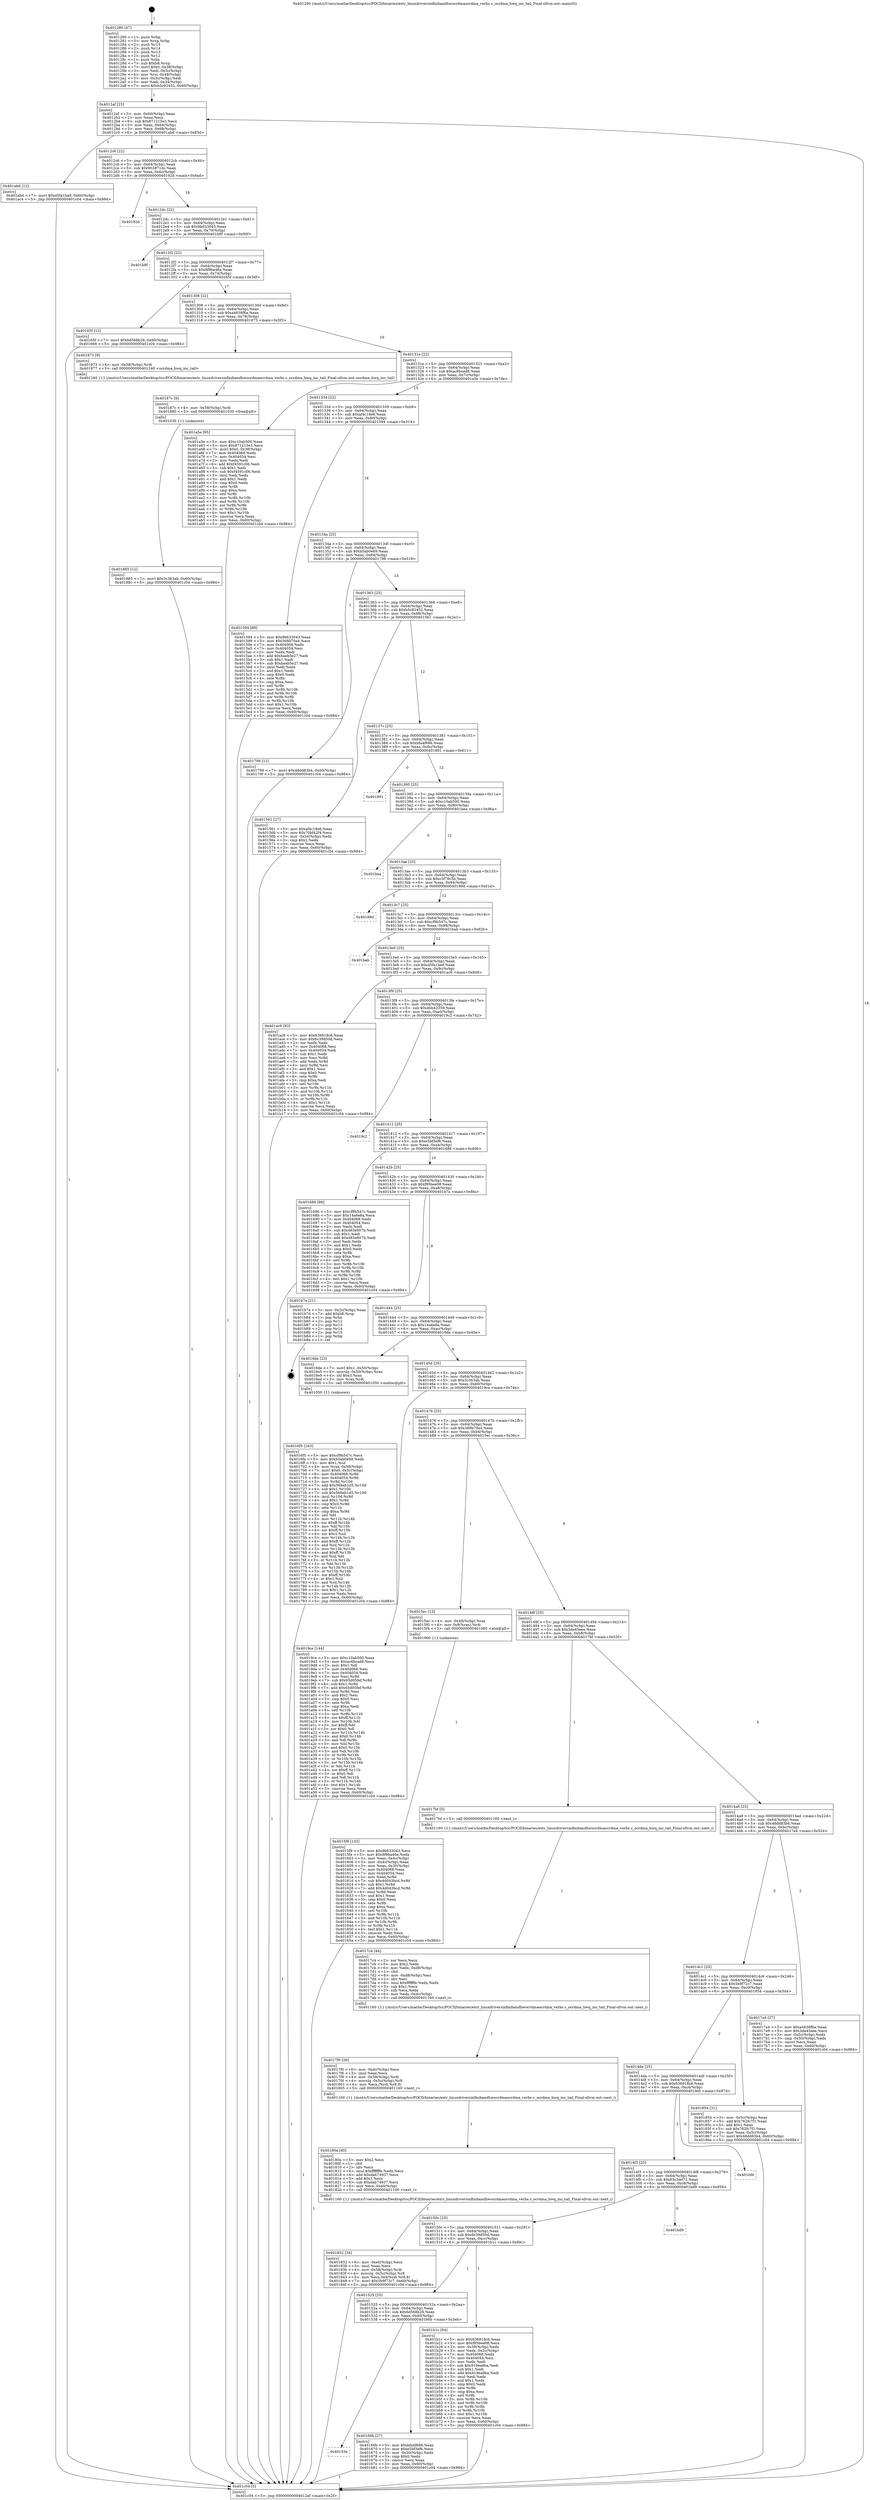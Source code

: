 digraph "0x401280" {
  label = "0x401280 (/mnt/c/Users/mathe/Desktop/tcc/POCII/binaries/extr_linuxdriversinfinibandhwocrdmaocrdma_verbs.c_ocrdma_hwq_inc_tail_Final-ollvm.out::main(0))"
  labelloc = "t"
  node[shape=record]

  Entry [label="",width=0.3,height=0.3,shape=circle,fillcolor=black,style=filled]
  "0x4012af" [label="{
     0x4012af [23]\l
     | [instrs]\l
     &nbsp;&nbsp;0x4012af \<+3\>: mov -0x60(%rbp),%eax\l
     &nbsp;&nbsp;0x4012b2 \<+2\>: mov %eax,%ecx\l
     &nbsp;&nbsp;0x4012b4 \<+6\>: sub $0x871215e3,%ecx\l
     &nbsp;&nbsp;0x4012ba \<+3\>: mov %eax,-0x64(%rbp)\l
     &nbsp;&nbsp;0x4012bd \<+3\>: mov %ecx,-0x68(%rbp)\l
     &nbsp;&nbsp;0x4012c0 \<+6\>: je 0000000000401abd \<main+0x83d\>\l
  }"]
  "0x401abd" [label="{
     0x401abd [12]\l
     | [instrs]\l
     &nbsp;&nbsp;0x401abd \<+7\>: movl $0xd5fa1ba9,-0x60(%rbp)\l
     &nbsp;&nbsp;0x401ac4 \<+5\>: jmp 0000000000401c04 \<main+0x984\>\l
  }"]
  "0x4012c6" [label="{
     0x4012c6 [22]\l
     | [instrs]\l
     &nbsp;&nbsp;0x4012c6 \<+5\>: jmp 00000000004012cb \<main+0x4b\>\l
     &nbsp;&nbsp;0x4012cb \<+3\>: mov -0x64(%rbp),%eax\l
     &nbsp;&nbsp;0x4012ce \<+5\>: sub $0x902871dc,%eax\l
     &nbsp;&nbsp;0x4012d3 \<+3\>: mov %eax,-0x6c(%rbp)\l
     &nbsp;&nbsp;0x4012d6 \<+6\>: je 000000000040192d \<main+0x6ad\>\l
  }"]
  Exit [label="",width=0.3,height=0.3,shape=circle,fillcolor=black,style=filled,peripheries=2]
  "0x40192d" [label="{
     0x40192d\l
  }", style=dashed]
  "0x4012dc" [label="{
     0x4012dc [22]\l
     | [instrs]\l
     &nbsp;&nbsp;0x4012dc \<+5\>: jmp 00000000004012e1 \<main+0x61\>\l
     &nbsp;&nbsp;0x4012e1 \<+3\>: mov -0x64(%rbp),%eax\l
     &nbsp;&nbsp;0x4012e4 \<+5\>: sub $0x9b633043,%eax\l
     &nbsp;&nbsp;0x4012e9 \<+3\>: mov %eax,-0x70(%rbp)\l
     &nbsp;&nbsp;0x4012ec \<+6\>: je 0000000000401b8f \<main+0x90f\>\l
  }"]
  "0x401885" [label="{
     0x401885 [12]\l
     | [instrs]\l
     &nbsp;&nbsp;0x401885 \<+7\>: movl $0x3c363ab,-0x60(%rbp)\l
     &nbsp;&nbsp;0x40188c \<+5\>: jmp 0000000000401c04 \<main+0x984\>\l
  }"]
  "0x401b8f" [label="{
     0x401b8f\l
  }", style=dashed]
  "0x4012f2" [label="{
     0x4012f2 [22]\l
     | [instrs]\l
     &nbsp;&nbsp;0x4012f2 \<+5\>: jmp 00000000004012f7 \<main+0x77\>\l
     &nbsp;&nbsp;0x4012f7 \<+3\>: mov -0x64(%rbp),%eax\l
     &nbsp;&nbsp;0x4012fa \<+5\>: sub $0x9f9ba46e,%eax\l
     &nbsp;&nbsp;0x4012ff \<+3\>: mov %eax,-0x74(%rbp)\l
     &nbsp;&nbsp;0x401302 \<+6\>: je 000000000040165f \<main+0x3df\>\l
  }"]
  "0x40187c" [label="{
     0x40187c [9]\l
     | [instrs]\l
     &nbsp;&nbsp;0x40187c \<+4\>: mov -0x58(%rbp),%rdi\l
     &nbsp;&nbsp;0x401880 \<+5\>: call 0000000000401030 \<free@plt\>\l
     | [calls]\l
     &nbsp;&nbsp;0x401030 \{1\} (unknown)\l
  }"]
  "0x40165f" [label="{
     0x40165f [12]\l
     | [instrs]\l
     &nbsp;&nbsp;0x40165f \<+7\>: movl $0x6d568b26,-0x60(%rbp)\l
     &nbsp;&nbsp;0x401666 \<+5\>: jmp 0000000000401c04 \<main+0x984\>\l
  }"]
  "0x401308" [label="{
     0x401308 [22]\l
     | [instrs]\l
     &nbsp;&nbsp;0x401308 \<+5\>: jmp 000000000040130d \<main+0x8d\>\l
     &nbsp;&nbsp;0x40130d \<+3\>: mov -0x64(%rbp),%eax\l
     &nbsp;&nbsp;0x401310 \<+5\>: sub $0xa4638f6a,%eax\l
     &nbsp;&nbsp;0x401315 \<+3\>: mov %eax,-0x78(%rbp)\l
     &nbsp;&nbsp;0x401318 \<+6\>: je 0000000000401873 \<main+0x5f3\>\l
  }"]
  "0x401832" [label="{
     0x401832 [34]\l
     | [instrs]\l
     &nbsp;&nbsp;0x401832 \<+6\>: mov -0xe0(%rbp),%ecx\l
     &nbsp;&nbsp;0x401838 \<+3\>: imul %eax,%ecx\l
     &nbsp;&nbsp;0x40183b \<+4\>: mov -0x58(%rbp),%rdi\l
     &nbsp;&nbsp;0x40183f \<+4\>: movslq -0x5c(%rbp),%r8\l
     &nbsp;&nbsp;0x401843 \<+5\>: mov %ecx,0x4(%rdi,%r8,8)\l
     &nbsp;&nbsp;0x401848 \<+7\>: movl $0x5b9f72c7,-0x60(%rbp)\l
     &nbsp;&nbsp;0x40184f \<+5\>: jmp 0000000000401c04 \<main+0x984\>\l
  }"]
  "0x401873" [label="{
     0x401873 [9]\l
     | [instrs]\l
     &nbsp;&nbsp;0x401873 \<+4\>: mov -0x58(%rbp),%rdi\l
     &nbsp;&nbsp;0x401877 \<+5\>: call 0000000000401240 \<ocrdma_hwq_inc_tail\>\l
     | [calls]\l
     &nbsp;&nbsp;0x401240 \{1\} (/mnt/c/Users/mathe/Desktop/tcc/POCII/binaries/extr_linuxdriversinfinibandhwocrdmaocrdma_verbs.c_ocrdma_hwq_inc_tail_Final-ollvm.out::ocrdma_hwq_inc_tail)\l
  }"]
  "0x40131e" [label="{
     0x40131e [22]\l
     | [instrs]\l
     &nbsp;&nbsp;0x40131e \<+5\>: jmp 0000000000401323 \<main+0xa3\>\l
     &nbsp;&nbsp;0x401323 \<+3\>: mov -0x64(%rbp),%eax\l
     &nbsp;&nbsp;0x401326 \<+5\>: sub $0xac6bcad8,%eax\l
     &nbsp;&nbsp;0x40132b \<+3\>: mov %eax,-0x7c(%rbp)\l
     &nbsp;&nbsp;0x40132e \<+6\>: je 0000000000401a5e \<main+0x7de\>\l
  }"]
  "0x40180a" [label="{
     0x40180a [40]\l
     | [instrs]\l
     &nbsp;&nbsp;0x40180a \<+5\>: mov $0x2,%ecx\l
     &nbsp;&nbsp;0x40180f \<+1\>: cltd\l
     &nbsp;&nbsp;0x401810 \<+2\>: idiv %ecx\l
     &nbsp;&nbsp;0x401812 \<+6\>: imul $0xfffffffe,%edx,%ecx\l
     &nbsp;&nbsp;0x401818 \<+6\>: add $0xdab74937,%ecx\l
     &nbsp;&nbsp;0x40181e \<+3\>: add $0x1,%ecx\l
     &nbsp;&nbsp;0x401821 \<+6\>: sub $0xdab74937,%ecx\l
     &nbsp;&nbsp;0x401827 \<+6\>: mov %ecx,-0xe0(%rbp)\l
     &nbsp;&nbsp;0x40182d \<+5\>: call 0000000000401160 \<next_i\>\l
     | [calls]\l
     &nbsp;&nbsp;0x401160 \{1\} (/mnt/c/Users/mathe/Desktop/tcc/POCII/binaries/extr_linuxdriversinfinibandhwocrdmaocrdma_verbs.c_ocrdma_hwq_inc_tail_Final-ollvm.out::next_i)\l
  }"]
  "0x401a5e" [label="{
     0x401a5e [95]\l
     | [instrs]\l
     &nbsp;&nbsp;0x401a5e \<+5\>: mov $0xc10ab500,%eax\l
     &nbsp;&nbsp;0x401a63 \<+5\>: mov $0x871215e3,%ecx\l
     &nbsp;&nbsp;0x401a68 \<+7\>: movl $0x0,-0x38(%rbp)\l
     &nbsp;&nbsp;0x401a6f \<+7\>: mov 0x404068,%edx\l
     &nbsp;&nbsp;0x401a76 \<+7\>: mov 0x404054,%esi\l
     &nbsp;&nbsp;0x401a7d \<+2\>: mov %edx,%edi\l
     &nbsp;&nbsp;0x401a7f \<+6\>: add $0xf4591c06,%edi\l
     &nbsp;&nbsp;0x401a85 \<+3\>: sub $0x1,%edi\l
     &nbsp;&nbsp;0x401a88 \<+6\>: sub $0xf4591c06,%edi\l
     &nbsp;&nbsp;0x401a8e \<+3\>: imul %edi,%edx\l
     &nbsp;&nbsp;0x401a91 \<+3\>: and $0x1,%edx\l
     &nbsp;&nbsp;0x401a94 \<+3\>: cmp $0x0,%edx\l
     &nbsp;&nbsp;0x401a97 \<+4\>: sete %r8b\l
     &nbsp;&nbsp;0x401a9b \<+3\>: cmp $0xa,%esi\l
     &nbsp;&nbsp;0x401a9e \<+4\>: setl %r9b\l
     &nbsp;&nbsp;0x401aa2 \<+3\>: mov %r8b,%r10b\l
     &nbsp;&nbsp;0x401aa5 \<+3\>: and %r9b,%r10b\l
     &nbsp;&nbsp;0x401aa8 \<+3\>: xor %r9b,%r8b\l
     &nbsp;&nbsp;0x401aab \<+3\>: or %r8b,%r10b\l
     &nbsp;&nbsp;0x401aae \<+4\>: test $0x1,%r10b\l
     &nbsp;&nbsp;0x401ab2 \<+3\>: cmovne %ecx,%eax\l
     &nbsp;&nbsp;0x401ab5 \<+3\>: mov %eax,-0x60(%rbp)\l
     &nbsp;&nbsp;0x401ab8 \<+5\>: jmp 0000000000401c04 \<main+0x984\>\l
  }"]
  "0x401334" [label="{
     0x401334 [22]\l
     | [instrs]\l
     &nbsp;&nbsp;0x401334 \<+5\>: jmp 0000000000401339 \<main+0xb9\>\l
     &nbsp;&nbsp;0x401339 \<+3\>: mov -0x64(%rbp),%eax\l
     &nbsp;&nbsp;0x40133c \<+5\>: sub $0xaf4c18e6,%eax\l
     &nbsp;&nbsp;0x401341 \<+3\>: mov %eax,-0x80(%rbp)\l
     &nbsp;&nbsp;0x401344 \<+6\>: je 0000000000401594 \<main+0x314\>\l
  }"]
  "0x4017f0" [label="{
     0x4017f0 [26]\l
     | [instrs]\l
     &nbsp;&nbsp;0x4017f0 \<+6\>: mov -0xdc(%rbp),%ecx\l
     &nbsp;&nbsp;0x4017f6 \<+3\>: imul %eax,%ecx\l
     &nbsp;&nbsp;0x4017f9 \<+4\>: mov -0x58(%rbp),%rdi\l
     &nbsp;&nbsp;0x4017fd \<+4\>: movslq -0x5c(%rbp),%r8\l
     &nbsp;&nbsp;0x401801 \<+4\>: mov %ecx,(%rdi,%r8,8)\l
     &nbsp;&nbsp;0x401805 \<+5\>: call 0000000000401160 \<next_i\>\l
     | [calls]\l
     &nbsp;&nbsp;0x401160 \{1\} (/mnt/c/Users/mathe/Desktop/tcc/POCII/binaries/extr_linuxdriversinfinibandhwocrdmaocrdma_verbs.c_ocrdma_hwq_inc_tail_Final-ollvm.out::next_i)\l
  }"]
  "0x401594" [label="{
     0x401594 [88]\l
     | [instrs]\l
     &nbsp;&nbsp;0x401594 \<+5\>: mov $0x9b633043,%eax\l
     &nbsp;&nbsp;0x401599 \<+5\>: mov $0x368b70a4,%ecx\l
     &nbsp;&nbsp;0x40159e \<+7\>: mov 0x404068,%edx\l
     &nbsp;&nbsp;0x4015a5 \<+7\>: mov 0x404054,%esi\l
     &nbsp;&nbsp;0x4015ac \<+2\>: mov %edx,%edi\l
     &nbsp;&nbsp;0x4015ae \<+6\>: add $0xbaeb5e27,%edi\l
     &nbsp;&nbsp;0x4015b4 \<+3\>: sub $0x1,%edi\l
     &nbsp;&nbsp;0x4015b7 \<+6\>: sub $0xbaeb5e27,%edi\l
     &nbsp;&nbsp;0x4015bd \<+3\>: imul %edi,%edx\l
     &nbsp;&nbsp;0x4015c0 \<+3\>: and $0x1,%edx\l
     &nbsp;&nbsp;0x4015c3 \<+3\>: cmp $0x0,%edx\l
     &nbsp;&nbsp;0x4015c6 \<+4\>: sete %r8b\l
     &nbsp;&nbsp;0x4015ca \<+3\>: cmp $0xa,%esi\l
     &nbsp;&nbsp;0x4015cd \<+4\>: setl %r9b\l
     &nbsp;&nbsp;0x4015d1 \<+3\>: mov %r8b,%r10b\l
     &nbsp;&nbsp;0x4015d4 \<+3\>: and %r9b,%r10b\l
     &nbsp;&nbsp;0x4015d7 \<+3\>: xor %r9b,%r8b\l
     &nbsp;&nbsp;0x4015da \<+3\>: or %r8b,%r10b\l
     &nbsp;&nbsp;0x4015dd \<+4\>: test $0x1,%r10b\l
     &nbsp;&nbsp;0x4015e1 \<+3\>: cmovne %ecx,%eax\l
     &nbsp;&nbsp;0x4015e4 \<+3\>: mov %eax,-0x60(%rbp)\l
     &nbsp;&nbsp;0x4015e7 \<+5\>: jmp 0000000000401c04 \<main+0x984\>\l
  }"]
  "0x40134a" [label="{
     0x40134a [25]\l
     | [instrs]\l
     &nbsp;&nbsp;0x40134a \<+5\>: jmp 000000000040134f \<main+0xcf\>\l
     &nbsp;&nbsp;0x40134f \<+3\>: mov -0x64(%rbp),%eax\l
     &nbsp;&nbsp;0x401352 \<+5\>: sub $0xb5ab0e69,%eax\l
     &nbsp;&nbsp;0x401357 \<+6\>: mov %eax,-0x84(%rbp)\l
     &nbsp;&nbsp;0x40135d \<+6\>: je 0000000000401798 \<main+0x518\>\l
  }"]
  "0x4017c4" [label="{
     0x4017c4 [44]\l
     | [instrs]\l
     &nbsp;&nbsp;0x4017c4 \<+2\>: xor %ecx,%ecx\l
     &nbsp;&nbsp;0x4017c6 \<+5\>: mov $0x2,%edx\l
     &nbsp;&nbsp;0x4017cb \<+6\>: mov %edx,-0xd8(%rbp)\l
     &nbsp;&nbsp;0x4017d1 \<+1\>: cltd\l
     &nbsp;&nbsp;0x4017d2 \<+6\>: mov -0xd8(%rbp),%esi\l
     &nbsp;&nbsp;0x4017d8 \<+2\>: idiv %esi\l
     &nbsp;&nbsp;0x4017da \<+6\>: imul $0xfffffffe,%edx,%edx\l
     &nbsp;&nbsp;0x4017e0 \<+3\>: sub $0x1,%ecx\l
     &nbsp;&nbsp;0x4017e3 \<+2\>: sub %ecx,%edx\l
     &nbsp;&nbsp;0x4017e5 \<+6\>: mov %edx,-0xdc(%rbp)\l
     &nbsp;&nbsp;0x4017eb \<+5\>: call 0000000000401160 \<next_i\>\l
     | [calls]\l
     &nbsp;&nbsp;0x401160 \{1\} (/mnt/c/Users/mathe/Desktop/tcc/POCII/binaries/extr_linuxdriversinfinibandhwocrdmaocrdma_verbs.c_ocrdma_hwq_inc_tail_Final-ollvm.out::next_i)\l
  }"]
  "0x401798" [label="{
     0x401798 [12]\l
     | [instrs]\l
     &nbsp;&nbsp;0x401798 \<+7\>: movl $0x48dd83b4,-0x60(%rbp)\l
     &nbsp;&nbsp;0x40179f \<+5\>: jmp 0000000000401c04 \<main+0x984\>\l
  }"]
  "0x401363" [label="{
     0x401363 [25]\l
     | [instrs]\l
     &nbsp;&nbsp;0x401363 \<+5\>: jmp 0000000000401368 \<main+0xe8\>\l
     &nbsp;&nbsp;0x401368 \<+3\>: mov -0x64(%rbp),%eax\l
     &nbsp;&nbsp;0x40136b \<+5\>: sub $0xb5c92452,%eax\l
     &nbsp;&nbsp;0x401370 \<+6\>: mov %eax,-0x88(%rbp)\l
     &nbsp;&nbsp;0x401376 \<+6\>: je 0000000000401561 \<main+0x2e1\>\l
  }"]
  "0x4016f5" [label="{
     0x4016f5 [163]\l
     | [instrs]\l
     &nbsp;&nbsp;0x4016f5 \<+5\>: mov $0xcf9b547c,%ecx\l
     &nbsp;&nbsp;0x4016fa \<+5\>: mov $0xb5ab0e69,%edx\l
     &nbsp;&nbsp;0x4016ff \<+3\>: mov $0x1,%sil\l
     &nbsp;&nbsp;0x401702 \<+4\>: mov %rax,-0x58(%rbp)\l
     &nbsp;&nbsp;0x401706 \<+7\>: movl $0x0,-0x5c(%rbp)\l
     &nbsp;&nbsp;0x40170d \<+8\>: mov 0x404068,%r8d\l
     &nbsp;&nbsp;0x401715 \<+8\>: mov 0x404054,%r9d\l
     &nbsp;&nbsp;0x40171d \<+3\>: mov %r8d,%r10d\l
     &nbsp;&nbsp;0x401720 \<+7\>: add $0x569ab1d5,%r10d\l
     &nbsp;&nbsp;0x401727 \<+4\>: sub $0x1,%r10d\l
     &nbsp;&nbsp;0x40172b \<+7\>: sub $0x569ab1d5,%r10d\l
     &nbsp;&nbsp;0x401732 \<+4\>: imul %r10d,%r8d\l
     &nbsp;&nbsp;0x401736 \<+4\>: and $0x1,%r8d\l
     &nbsp;&nbsp;0x40173a \<+4\>: cmp $0x0,%r8d\l
     &nbsp;&nbsp;0x40173e \<+4\>: sete %r11b\l
     &nbsp;&nbsp;0x401742 \<+4\>: cmp $0xa,%r9d\l
     &nbsp;&nbsp;0x401746 \<+3\>: setl %bl\l
     &nbsp;&nbsp;0x401749 \<+3\>: mov %r11b,%r14b\l
     &nbsp;&nbsp;0x40174c \<+4\>: xor $0xff,%r14b\l
     &nbsp;&nbsp;0x401750 \<+3\>: mov %bl,%r15b\l
     &nbsp;&nbsp;0x401753 \<+4\>: xor $0xff,%r15b\l
     &nbsp;&nbsp;0x401757 \<+4\>: xor $0x1,%sil\l
     &nbsp;&nbsp;0x40175b \<+3\>: mov %r14b,%r12b\l
     &nbsp;&nbsp;0x40175e \<+4\>: and $0xff,%r12b\l
     &nbsp;&nbsp;0x401762 \<+3\>: and %sil,%r11b\l
     &nbsp;&nbsp;0x401765 \<+3\>: mov %r15b,%r13b\l
     &nbsp;&nbsp;0x401768 \<+4\>: and $0xff,%r13b\l
     &nbsp;&nbsp;0x40176c \<+3\>: and %sil,%bl\l
     &nbsp;&nbsp;0x40176f \<+3\>: or %r11b,%r12b\l
     &nbsp;&nbsp;0x401772 \<+3\>: or %bl,%r13b\l
     &nbsp;&nbsp;0x401775 \<+3\>: xor %r13b,%r12b\l
     &nbsp;&nbsp;0x401778 \<+3\>: or %r15b,%r14b\l
     &nbsp;&nbsp;0x40177b \<+4\>: xor $0xff,%r14b\l
     &nbsp;&nbsp;0x40177f \<+4\>: or $0x1,%sil\l
     &nbsp;&nbsp;0x401783 \<+3\>: and %sil,%r14b\l
     &nbsp;&nbsp;0x401786 \<+3\>: or %r14b,%r12b\l
     &nbsp;&nbsp;0x401789 \<+4\>: test $0x1,%r12b\l
     &nbsp;&nbsp;0x40178d \<+3\>: cmovne %edx,%ecx\l
     &nbsp;&nbsp;0x401790 \<+3\>: mov %ecx,-0x60(%rbp)\l
     &nbsp;&nbsp;0x401793 \<+5\>: jmp 0000000000401c04 \<main+0x984\>\l
  }"]
  "0x401561" [label="{
     0x401561 [27]\l
     | [instrs]\l
     &nbsp;&nbsp;0x401561 \<+5\>: mov $0xaf4c18e6,%eax\l
     &nbsp;&nbsp;0x401566 \<+5\>: mov $0x70bf42f4,%ecx\l
     &nbsp;&nbsp;0x40156b \<+3\>: mov -0x34(%rbp),%edx\l
     &nbsp;&nbsp;0x40156e \<+3\>: cmp $0x2,%edx\l
     &nbsp;&nbsp;0x401571 \<+3\>: cmovne %ecx,%eax\l
     &nbsp;&nbsp;0x401574 \<+3\>: mov %eax,-0x60(%rbp)\l
     &nbsp;&nbsp;0x401577 \<+5\>: jmp 0000000000401c04 \<main+0x984\>\l
  }"]
  "0x40137c" [label="{
     0x40137c [25]\l
     | [instrs]\l
     &nbsp;&nbsp;0x40137c \<+5\>: jmp 0000000000401381 \<main+0x101\>\l
     &nbsp;&nbsp;0x401381 \<+3\>: mov -0x64(%rbp),%eax\l
     &nbsp;&nbsp;0x401384 \<+5\>: sub $0xbfa4f686,%eax\l
     &nbsp;&nbsp;0x401389 \<+6\>: mov %eax,-0x8c(%rbp)\l
     &nbsp;&nbsp;0x40138f \<+6\>: je 0000000000401891 \<main+0x611\>\l
  }"]
  "0x401c04" [label="{
     0x401c04 [5]\l
     | [instrs]\l
     &nbsp;&nbsp;0x401c04 \<+5\>: jmp 00000000004012af \<main+0x2f\>\l
  }"]
  "0x401280" [label="{
     0x401280 [47]\l
     | [instrs]\l
     &nbsp;&nbsp;0x401280 \<+1\>: push %rbp\l
     &nbsp;&nbsp;0x401281 \<+3\>: mov %rsp,%rbp\l
     &nbsp;&nbsp;0x401284 \<+2\>: push %r15\l
     &nbsp;&nbsp;0x401286 \<+2\>: push %r14\l
     &nbsp;&nbsp;0x401288 \<+2\>: push %r13\l
     &nbsp;&nbsp;0x40128a \<+2\>: push %r12\l
     &nbsp;&nbsp;0x40128c \<+1\>: push %rbx\l
     &nbsp;&nbsp;0x40128d \<+7\>: sub $0xb8,%rsp\l
     &nbsp;&nbsp;0x401294 \<+7\>: movl $0x0,-0x38(%rbp)\l
     &nbsp;&nbsp;0x40129b \<+3\>: mov %edi,-0x3c(%rbp)\l
     &nbsp;&nbsp;0x40129e \<+4\>: mov %rsi,-0x48(%rbp)\l
     &nbsp;&nbsp;0x4012a2 \<+3\>: mov -0x3c(%rbp),%edi\l
     &nbsp;&nbsp;0x4012a5 \<+3\>: mov %edi,-0x34(%rbp)\l
     &nbsp;&nbsp;0x4012a8 \<+7\>: movl $0xb5c92452,-0x60(%rbp)\l
  }"]
  "0x40153e" [label="{
     0x40153e\l
  }", style=dashed]
  "0x401891" [label="{
     0x401891\l
  }", style=dashed]
  "0x401395" [label="{
     0x401395 [25]\l
     | [instrs]\l
     &nbsp;&nbsp;0x401395 \<+5\>: jmp 000000000040139a \<main+0x11a\>\l
     &nbsp;&nbsp;0x40139a \<+3\>: mov -0x64(%rbp),%eax\l
     &nbsp;&nbsp;0x40139d \<+5\>: sub $0xc10ab500,%eax\l
     &nbsp;&nbsp;0x4013a2 \<+6\>: mov %eax,-0x90(%rbp)\l
     &nbsp;&nbsp;0x4013a8 \<+6\>: je 0000000000401bea \<main+0x96a\>\l
  }"]
  "0x40166b" [label="{
     0x40166b [27]\l
     | [instrs]\l
     &nbsp;&nbsp;0x40166b \<+5\>: mov $0xbfa4f686,%eax\l
     &nbsp;&nbsp;0x401670 \<+5\>: mov $0xe5bf3ef6,%ecx\l
     &nbsp;&nbsp;0x401675 \<+3\>: mov -0x30(%rbp),%edx\l
     &nbsp;&nbsp;0x401678 \<+3\>: cmp $0x0,%edx\l
     &nbsp;&nbsp;0x40167b \<+3\>: cmove %ecx,%eax\l
     &nbsp;&nbsp;0x40167e \<+3\>: mov %eax,-0x60(%rbp)\l
     &nbsp;&nbsp;0x401681 \<+5\>: jmp 0000000000401c04 \<main+0x984\>\l
  }"]
  "0x401bea" [label="{
     0x401bea\l
  }", style=dashed]
  "0x4013ae" [label="{
     0x4013ae [25]\l
     | [instrs]\l
     &nbsp;&nbsp;0x4013ae \<+5\>: jmp 00000000004013b3 \<main+0x133\>\l
     &nbsp;&nbsp;0x4013b3 \<+3\>: mov -0x64(%rbp),%eax\l
     &nbsp;&nbsp;0x4013b6 \<+5\>: sub $0xc3f78c5b,%eax\l
     &nbsp;&nbsp;0x4013bb \<+6\>: mov %eax,-0x94(%rbp)\l
     &nbsp;&nbsp;0x4013c1 \<+6\>: je 000000000040189d \<main+0x61d\>\l
  }"]
  "0x401525" [label="{
     0x401525 [25]\l
     | [instrs]\l
     &nbsp;&nbsp;0x401525 \<+5\>: jmp 000000000040152a \<main+0x2aa\>\l
     &nbsp;&nbsp;0x40152a \<+3\>: mov -0x64(%rbp),%eax\l
     &nbsp;&nbsp;0x40152d \<+5\>: sub $0x6d568b26,%eax\l
     &nbsp;&nbsp;0x401532 \<+6\>: mov %eax,-0xd0(%rbp)\l
     &nbsp;&nbsp;0x401538 \<+6\>: je 000000000040166b \<main+0x3eb\>\l
  }"]
  "0x40189d" [label="{
     0x40189d\l
  }", style=dashed]
  "0x4013c7" [label="{
     0x4013c7 [25]\l
     | [instrs]\l
     &nbsp;&nbsp;0x4013c7 \<+5\>: jmp 00000000004013cc \<main+0x14c\>\l
     &nbsp;&nbsp;0x4013cc \<+3\>: mov -0x64(%rbp),%eax\l
     &nbsp;&nbsp;0x4013cf \<+5\>: sub $0xcf9b547c,%eax\l
     &nbsp;&nbsp;0x4013d4 \<+6\>: mov %eax,-0x98(%rbp)\l
     &nbsp;&nbsp;0x4013da \<+6\>: je 0000000000401bab \<main+0x92b\>\l
  }"]
  "0x401b1c" [label="{
     0x401b1c [94]\l
     | [instrs]\l
     &nbsp;&nbsp;0x401b1c \<+5\>: mov $0x636918c6,%eax\l
     &nbsp;&nbsp;0x401b21 \<+5\>: mov $0xf85bee08,%ecx\l
     &nbsp;&nbsp;0x401b26 \<+3\>: mov -0x38(%rbp),%edx\l
     &nbsp;&nbsp;0x401b29 \<+3\>: mov %edx,-0x2c(%rbp)\l
     &nbsp;&nbsp;0x401b2c \<+7\>: mov 0x404068,%edx\l
     &nbsp;&nbsp;0x401b33 \<+7\>: mov 0x404054,%esi\l
     &nbsp;&nbsp;0x401b3a \<+2\>: mov %edx,%edi\l
     &nbsp;&nbsp;0x401b3c \<+6\>: sub $0x919ea9ba,%edi\l
     &nbsp;&nbsp;0x401b42 \<+3\>: sub $0x1,%edi\l
     &nbsp;&nbsp;0x401b45 \<+6\>: add $0x919ea9ba,%edi\l
     &nbsp;&nbsp;0x401b4b \<+3\>: imul %edi,%edx\l
     &nbsp;&nbsp;0x401b4e \<+3\>: and $0x1,%edx\l
     &nbsp;&nbsp;0x401b51 \<+3\>: cmp $0x0,%edx\l
     &nbsp;&nbsp;0x401b54 \<+4\>: sete %r8b\l
     &nbsp;&nbsp;0x401b58 \<+3\>: cmp $0xa,%esi\l
     &nbsp;&nbsp;0x401b5b \<+4\>: setl %r9b\l
     &nbsp;&nbsp;0x401b5f \<+3\>: mov %r8b,%r10b\l
     &nbsp;&nbsp;0x401b62 \<+3\>: and %r9b,%r10b\l
     &nbsp;&nbsp;0x401b65 \<+3\>: xor %r9b,%r8b\l
     &nbsp;&nbsp;0x401b68 \<+3\>: or %r8b,%r10b\l
     &nbsp;&nbsp;0x401b6b \<+4\>: test $0x1,%r10b\l
     &nbsp;&nbsp;0x401b6f \<+3\>: cmovne %ecx,%eax\l
     &nbsp;&nbsp;0x401b72 \<+3\>: mov %eax,-0x60(%rbp)\l
     &nbsp;&nbsp;0x401b75 \<+5\>: jmp 0000000000401c04 \<main+0x984\>\l
  }"]
  "0x401bab" [label="{
     0x401bab\l
  }", style=dashed]
  "0x4013e0" [label="{
     0x4013e0 [25]\l
     | [instrs]\l
     &nbsp;&nbsp;0x4013e0 \<+5\>: jmp 00000000004013e5 \<main+0x165\>\l
     &nbsp;&nbsp;0x4013e5 \<+3\>: mov -0x64(%rbp),%eax\l
     &nbsp;&nbsp;0x4013e8 \<+5\>: sub $0xd5fa1ba9,%eax\l
     &nbsp;&nbsp;0x4013ed \<+6\>: mov %eax,-0x9c(%rbp)\l
     &nbsp;&nbsp;0x4013f3 \<+6\>: je 0000000000401ac9 \<main+0x849\>\l
  }"]
  "0x40150c" [label="{
     0x40150c [25]\l
     | [instrs]\l
     &nbsp;&nbsp;0x40150c \<+5\>: jmp 0000000000401511 \<main+0x291\>\l
     &nbsp;&nbsp;0x401511 \<+3\>: mov -0x64(%rbp),%eax\l
     &nbsp;&nbsp;0x401514 \<+5\>: sub $0x6c39d50d,%eax\l
     &nbsp;&nbsp;0x401519 \<+6\>: mov %eax,-0xcc(%rbp)\l
     &nbsp;&nbsp;0x40151f \<+6\>: je 0000000000401b1c \<main+0x89c\>\l
  }"]
  "0x401ac9" [label="{
     0x401ac9 [83]\l
     | [instrs]\l
     &nbsp;&nbsp;0x401ac9 \<+5\>: mov $0x636918c6,%eax\l
     &nbsp;&nbsp;0x401ace \<+5\>: mov $0x6c39d50d,%ecx\l
     &nbsp;&nbsp;0x401ad3 \<+2\>: xor %edx,%edx\l
     &nbsp;&nbsp;0x401ad5 \<+7\>: mov 0x404068,%esi\l
     &nbsp;&nbsp;0x401adc \<+7\>: mov 0x404054,%edi\l
     &nbsp;&nbsp;0x401ae3 \<+3\>: sub $0x1,%edx\l
     &nbsp;&nbsp;0x401ae6 \<+3\>: mov %esi,%r8d\l
     &nbsp;&nbsp;0x401ae9 \<+3\>: add %edx,%r8d\l
     &nbsp;&nbsp;0x401aec \<+4\>: imul %r8d,%esi\l
     &nbsp;&nbsp;0x401af0 \<+3\>: and $0x1,%esi\l
     &nbsp;&nbsp;0x401af3 \<+3\>: cmp $0x0,%esi\l
     &nbsp;&nbsp;0x401af6 \<+4\>: sete %r9b\l
     &nbsp;&nbsp;0x401afa \<+3\>: cmp $0xa,%edi\l
     &nbsp;&nbsp;0x401afd \<+4\>: setl %r10b\l
     &nbsp;&nbsp;0x401b01 \<+3\>: mov %r9b,%r11b\l
     &nbsp;&nbsp;0x401b04 \<+3\>: and %r10b,%r11b\l
     &nbsp;&nbsp;0x401b07 \<+3\>: xor %r10b,%r9b\l
     &nbsp;&nbsp;0x401b0a \<+3\>: or %r9b,%r11b\l
     &nbsp;&nbsp;0x401b0d \<+4\>: test $0x1,%r11b\l
     &nbsp;&nbsp;0x401b11 \<+3\>: cmovne %ecx,%eax\l
     &nbsp;&nbsp;0x401b14 \<+3\>: mov %eax,-0x60(%rbp)\l
     &nbsp;&nbsp;0x401b17 \<+5\>: jmp 0000000000401c04 \<main+0x984\>\l
  }"]
  "0x4013f9" [label="{
     0x4013f9 [25]\l
     | [instrs]\l
     &nbsp;&nbsp;0x4013f9 \<+5\>: jmp 00000000004013fe \<main+0x17e\>\l
     &nbsp;&nbsp;0x4013fe \<+3\>: mov -0x64(%rbp),%eax\l
     &nbsp;&nbsp;0x401401 \<+5\>: sub $0xdbb42359,%eax\l
     &nbsp;&nbsp;0x401406 \<+6\>: mov %eax,-0xa0(%rbp)\l
     &nbsp;&nbsp;0x40140c \<+6\>: je 00000000004019c2 \<main+0x742\>\l
  }"]
  "0x401bd9" [label="{
     0x401bd9\l
  }", style=dashed]
  "0x4019c2" [label="{
     0x4019c2\l
  }", style=dashed]
  "0x401412" [label="{
     0x401412 [25]\l
     | [instrs]\l
     &nbsp;&nbsp;0x401412 \<+5\>: jmp 0000000000401417 \<main+0x197\>\l
     &nbsp;&nbsp;0x401417 \<+3\>: mov -0x64(%rbp),%eax\l
     &nbsp;&nbsp;0x40141a \<+5\>: sub $0xe5bf3ef6,%eax\l
     &nbsp;&nbsp;0x40141f \<+6\>: mov %eax,-0xa4(%rbp)\l
     &nbsp;&nbsp;0x401425 \<+6\>: je 0000000000401686 \<main+0x406\>\l
  }"]
  "0x4014f3" [label="{
     0x4014f3 [25]\l
     | [instrs]\l
     &nbsp;&nbsp;0x4014f3 \<+5\>: jmp 00000000004014f8 \<main+0x278\>\l
     &nbsp;&nbsp;0x4014f8 \<+3\>: mov -0x64(%rbp),%eax\l
     &nbsp;&nbsp;0x4014fb \<+5\>: sub $0x63c3dd72,%eax\l
     &nbsp;&nbsp;0x401500 \<+6\>: mov %eax,-0xc8(%rbp)\l
     &nbsp;&nbsp;0x401506 \<+6\>: je 0000000000401bd9 \<main+0x959\>\l
  }"]
  "0x401686" [label="{
     0x401686 [88]\l
     | [instrs]\l
     &nbsp;&nbsp;0x401686 \<+5\>: mov $0xcf9b547c,%eax\l
     &nbsp;&nbsp;0x40168b \<+5\>: mov $0x14a6e8a,%ecx\l
     &nbsp;&nbsp;0x401690 \<+7\>: mov 0x404068,%edx\l
     &nbsp;&nbsp;0x401697 \<+7\>: mov 0x404054,%esi\l
     &nbsp;&nbsp;0x40169e \<+2\>: mov %edx,%edi\l
     &nbsp;&nbsp;0x4016a0 \<+6\>: sub $0x483e607b,%edi\l
     &nbsp;&nbsp;0x4016a6 \<+3\>: sub $0x1,%edi\l
     &nbsp;&nbsp;0x4016a9 \<+6\>: add $0x483e607b,%edi\l
     &nbsp;&nbsp;0x4016af \<+3\>: imul %edi,%edx\l
     &nbsp;&nbsp;0x4016b2 \<+3\>: and $0x1,%edx\l
     &nbsp;&nbsp;0x4016b5 \<+3\>: cmp $0x0,%edx\l
     &nbsp;&nbsp;0x4016b8 \<+4\>: sete %r8b\l
     &nbsp;&nbsp;0x4016bc \<+3\>: cmp $0xa,%esi\l
     &nbsp;&nbsp;0x4016bf \<+4\>: setl %r9b\l
     &nbsp;&nbsp;0x4016c3 \<+3\>: mov %r8b,%r10b\l
     &nbsp;&nbsp;0x4016c6 \<+3\>: and %r9b,%r10b\l
     &nbsp;&nbsp;0x4016c9 \<+3\>: xor %r9b,%r8b\l
     &nbsp;&nbsp;0x4016cc \<+3\>: or %r8b,%r10b\l
     &nbsp;&nbsp;0x4016cf \<+4\>: test $0x1,%r10b\l
     &nbsp;&nbsp;0x4016d3 \<+3\>: cmovne %ecx,%eax\l
     &nbsp;&nbsp;0x4016d6 \<+3\>: mov %eax,-0x60(%rbp)\l
     &nbsp;&nbsp;0x4016d9 \<+5\>: jmp 0000000000401c04 \<main+0x984\>\l
  }"]
  "0x40142b" [label="{
     0x40142b [25]\l
     | [instrs]\l
     &nbsp;&nbsp;0x40142b \<+5\>: jmp 0000000000401430 \<main+0x1b0\>\l
     &nbsp;&nbsp;0x401430 \<+3\>: mov -0x64(%rbp),%eax\l
     &nbsp;&nbsp;0x401433 \<+5\>: sub $0xf85bee08,%eax\l
     &nbsp;&nbsp;0x401438 \<+6\>: mov %eax,-0xa8(%rbp)\l
     &nbsp;&nbsp;0x40143e \<+6\>: je 0000000000401b7a \<main+0x8fa\>\l
  }"]
  "0x401bfd" [label="{
     0x401bfd\l
  }", style=dashed]
  "0x401b7a" [label="{
     0x401b7a [21]\l
     | [instrs]\l
     &nbsp;&nbsp;0x401b7a \<+3\>: mov -0x2c(%rbp),%eax\l
     &nbsp;&nbsp;0x401b7d \<+7\>: add $0xb8,%rsp\l
     &nbsp;&nbsp;0x401b84 \<+1\>: pop %rbx\l
     &nbsp;&nbsp;0x401b85 \<+2\>: pop %r12\l
     &nbsp;&nbsp;0x401b87 \<+2\>: pop %r13\l
     &nbsp;&nbsp;0x401b89 \<+2\>: pop %r14\l
     &nbsp;&nbsp;0x401b8b \<+2\>: pop %r15\l
     &nbsp;&nbsp;0x401b8d \<+1\>: pop %rbp\l
     &nbsp;&nbsp;0x401b8e \<+1\>: ret\l
  }"]
  "0x401444" [label="{
     0x401444 [25]\l
     | [instrs]\l
     &nbsp;&nbsp;0x401444 \<+5\>: jmp 0000000000401449 \<main+0x1c9\>\l
     &nbsp;&nbsp;0x401449 \<+3\>: mov -0x64(%rbp),%eax\l
     &nbsp;&nbsp;0x40144c \<+5\>: sub $0x14a6e8a,%eax\l
     &nbsp;&nbsp;0x401451 \<+6\>: mov %eax,-0xac(%rbp)\l
     &nbsp;&nbsp;0x401457 \<+6\>: je 00000000004016de \<main+0x45e\>\l
  }"]
  "0x4014da" [label="{
     0x4014da [25]\l
     | [instrs]\l
     &nbsp;&nbsp;0x4014da \<+5\>: jmp 00000000004014df \<main+0x25f\>\l
     &nbsp;&nbsp;0x4014df \<+3\>: mov -0x64(%rbp),%eax\l
     &nbsp;&nbsp;0x4014e2 \<+5\>: sub $0x636918c6,%eax\l
     &nbsp;&nbsp;0x4014e7 \<+6\>: mov %eax,-0xc4(%rbp)\l
     &nbsp;&nbsp;0x4014ed \<+6\>: je 0000000000401bfd \<main+0x97d\>\l
  }"]
  "0x4016de" [label="{
     0x4016de [23]\l
     | [instrs]\l
     &nbsp;&nbsp;0x4016de \<+7\>: movl $0x1,-0x50(%rbp)\l
     &nbsp;&nbsp;0x4016e5 \<+4\>: movslq -0x50(%rbp),%rax\l
     &nbsp;&nbsp;0x4016e9 \<+4\>: shl $0x3,%rax\l
     &nbsp;&nbsp;0x4016ed \<+3\>: mov %rax,%rdi\l
     &nbsp;&nbsp;0x4016f0 \<+5\>: call 0000000000401050 \<malloc@plt\>\l
     | [calls]\l
     &nbsp;&nbsp;0x401050 \{1\} (unknown)\l
  }"]
  "0x40145d" [label="{
     0x40145d [25]\l
     | [instrs]\l
     &nbsp;&nbsp;0x40145d \<+5\>: jmp 0000000000401462 \<main+0x1e2\>\l
     &nbsp;&nbsp;0x401462 \<+3\>: mov -0x64(%rbp),%eax\l
     &nbsp;&nbsp;0x401465 \<+5\>: sub $0x3c363ab,%eax\l
     &nbsp;&nbsp;0x40146a \<+6\>: mov %eax,-0xb0(%rbp)\l
     &nbsp;&nbsp;0x401470 \<+6\>: je 00000000004019ce \<main+0x74e\>\l
  }"]
  "0x401854" [label="{
     0x401854 [31]\l
     | [instrs]\l
     &nbsp;&nbsp;0x401854 \<+3\>: mov -0x5c(%rbp),%eax\l
     &nbsp;&nbsp;0x401857 \<+5\>: add $0x762fc7f1,%eax\l
     &nbsp;&nbsp;0x40185c \<+3\>: add $0x1,%eax\l
     &nbsp;&nbsp;0x40185f \<+5\>: sub $0x762fc7f1,%eax\l
     &nbsp;&nbsp;0x401864 \<+3\>: mov %eax,-0x5c(%rbp)\l
     &nbsp;&nbsp;0x401867 \<+7\>: movl $0x48dd83b4,-0x60(%rbp)\l
     &nbsp;&nbsp;0x40186e \<+5\>: jmp 0000000000401c04 \<main+0x984\>\l
  }"]
  "0x4019ce" [label="{
     0x4019ce [144]\l
     | [instrs]\l
     &nbsp;&nbsp;0x4019ce \<+5\>: mov $0xc10ab500,%eax\l
     &nbsp;&nbsp;0x4019d3 \<+5\>: mov $0xac6bcad8,%ecx\l
     &nbsp;&nbsp;0x4019d8 \<+2\>: mov $0x1,%dl\l
     &nbsp;&nbsp;0x4019da \<+7\>: mov 0x404068,%esi\l
     &nbsp;&nbsp;0x4019e1 \<+7\>: mov 0x404054,%edi\l
     &nbsp;&nbsp;0x4019e8 \<+3\>: mov %esi,%r8d\l
     &nbsp;&nbsp;0x4019eb \<+7\>: sub $0x65d05fef,%r8d\l
     &nbsp;&nbsp;0x4019f2 \<+4\>: sub $0x1,%r8d\l
     &nbsp;&nbsp;0x4019f6 \<+7\>: add $0x65d05fef,%r8d\l
     &nbsp;&nbsp;0x4019fd \<+4\>: imul %r8d,%esi\l
     &nbsp;&nbsp;0x401a01 \<+3\>: and $0x1,%esi\l
     &nbsp;&nbsp;0x401a04 \<+3\>: cmp $0x0,%esi\l
     &nbsp;&nbsp;0x401a07 \<+4\>: sete %r9b\l
     &nbsp;&nbsp;0x401a0b \<+3\>: cmp $0xa,%edi\l
     &nbsp;&nbsp;0x401a0e \<+4\>: setl %r10b\l
     &nbsp;&nbsp;0x401a12 \<+3\>: mov %r9b,%r11b\l
     &nbsp;&nbsp;0x401a15 \<+4\>: xor $0xff,%r11b\l
     &nbsp;&nbsp;0x401a19 \<+3\>: mov %r10b,%bl\l
     &nbsp;&nbsp;0x401a1c \<+3\>: xor $0xff,%bl\l
     &nbsp;&nbsp;0x401a1f \<+3\>: xor $0x0,%dl\l
     &nbsp;&nbsp;0x401a22 \<+3\>: mov %r11b,%r14b\l
     &nbsp;&nbsp;0x401a25 \<+4\>: and $0x0,%r14b\l
     &nbsp;&nbsp;0x401a29 \<+3\>: and %dl,%r9b\l
     &nbsp;&nbsp;0x401a2c \<+3\>: mov %bl,%r15b\l
     &nbsp;&nbsp;0x401a2f \<+4\>: and $0x0,%r15b\l
     &nbsp;&nbsp;0x401a33 \<+3\>: and %dl,%r10b\l
     &nbsp;&nbsp;0x401a36 \<+3\>: or %r9b,%r14b\l
     &nbsp;&nbsp;0x401a39 \<+3\>: or %r10b,%r15b\l
     &nbsp;&nbsp;0x401a3c \<+3\>: xor %r15b,%r14b\l
     &nbsp;&nbsp;0x401a3f \<+3\>: or %bl,%r11b\l
     &nbsp;&nbsp;0x401a42 \<+4\>: xor $0xff,%r11b\l
     &nbsp;&nbsp;0x401a46 \<+3\>: or $0x0,%dl\l
     &nbsp;&nbsp;0x401a49 \<+3\>: and %dl,%r11b\l
     &nbsp;&nbsp;0x401a4c \<+3\>: or %r11b,%r14b\l
     &nbsp;&nbsp;0x401a4f \<+4\>: test $0x1,%r14b\l
     &nbsp;&nbsp;0x401a53 \<+3\>: cmovne %ecx,%eax\l
     &nbsp;&nbsp;0x401a56 \<+3\>: mov %eax,-0x60(%rbp)\l
     &nbsp;&nbsp;0x401a59 \<+5\>: jmp 0000000000401c04 \<main+0x984\>\l
  }"]
  "0x401476" [label="{
     0x401476 [25]\l
     | [instrs]\l
     &nbsp;&nbsp;0x401476 \<+5\>: jmp 000000000040147b \<main+0x1fb\>\l
     &nbsp;&nbsp;0x40147b \<+3\>: mov -0x64(%rbp),%eax\l
     &nbsp;&nbsp;0x40147e \<+5\>: sub $0x368b70a4,%eax\l
     &nbsp;&nbsp;0x401483 \<+6\>: mov %eax,-0xb4(%rbp)\l
     &nbsp;&nbsp;0x401489 \<+6\>: je 00000000004015ec \<main+0x36c\>\l
  }"]
  "0x4014c1" [label="{
     0x4014c1 [25]\l
     | [instrs]\l
     &nbsp;&nbsp;0x4014c1 \<+5\>: jmp 00000000004014c6 \<main+0x246\>\l
     &nbsp;&nbsp;0x4014c6 \<+3\>: mov -0x64(%rbp),%eax\l
     &nbsp;&nbsp;0x4014c9 \<+5\>: sub $0x5b9f72c7,%eax\l
     &nbsp;&nbsp;0x4014ce \<+6\>: mov %eax,-0xc0(%rbp)\l
     &nbsp;&nbsp;0x4014d4 \<+6\>: je 0000000000401854 \<main+0x5d4\>\l
  }"]
  "0x4015ec" [label="{
     0x4015ec [13]\l
     | [instrs]\l
     &nbsp;&nbsp;0x4015ec \<+4\>: mov -0x48(%rbp),%rax\l
     &nbsp;&nbsp;0x4015f0 \<+4\>: mov 0x8(%rax),%rdi\l
     &nbsp;&nbsp;0x4015f4 \<+5\>: call 0000000000401060 \<atoi@plt\>\l
     | [calls]\l
     &nbsp;&nbsp;0x401060 \{1\} (unknown)\l
  }"]
  "0x40148f" [label="{
     0x40148f [25]\l
     | [instrs]\l
     &nbsp;&nbsp;0x40148f \<+5\>: jmp 0000000000401494 \<main+0x214\>\l
     &nbsp;&nbsp;0x401494 \<+3\>: mov -0x64(%rbp),%eax\l
     &nbsp;&nbsp;0x401497 \<+5\>: sub $0x3da45eee,%eax\l
     &nbsp;&nbsp;0x40149c \<+6\>: mov %eax,-0xb8(%rbp)\l
     &nbsp;&nbsp;0x4014a2 \<+6\>: je 00000000004017bf \<main+0x53f\>\l
  }"]
  "0x4015f9" [label="{
     0x4015f9 [102]\l
     | [instrs]\l
     &nbsp;&nbsp;0x4015f9 \<+5\>: mov $0x9b633043,%ecx\l
     &nbsp;&nbsp;0x4015fe \<+5\>: mov $0x9f9ba46e,%edx\l
     &nbsp;&nbsp;0x401603 \<+3\>: mov %eax,-0x4c(%rbp)\l
     &nbsp;&nbsp;0x401606 \<+3\>: mov -0x4c(%rbp),%eax\l
     &nbsp;&nbsp;0x401609 \<+3\>: mov %eax,-0x30(%rbp)\l
     &nbsp;&nbsp;0x40160c \<+7\>: mov 0x404068,%eax\l
     &nbsp;&nbsp;0x401613 \<+7\>: mov 0x404054,%esi\l
     &nbsp;&nbsp;0x40161a \<+3\>: mov %eax,%r8d\l
     &nbsp;&nbsp;0x40161d \<+7\>: sub $0x4d043bcd,%r8d\l
     &nbsp;&nbsp;0x401624 \<+4\>: sub $0x1,%r8d\l
     &nbsp;&nbsp;0x401628 \<+7\>: add $0x4d043bcd,%r8d\l
     &nbsp;&nbsp;0x40162f \<+4\>: imul %r8d,%eax\l
     &nbsp;&nbsp;0x401633 \<+3\>: and $0x1,%eax\l
     &nbsp;&nbsp;0x401636 \<+3\>: cmp $0x0,%eax\l
     &nbsp;&nbsp;0x401639 \<+4\>: sete %r9b\l
     &nbsp;&nbsp;0x40163d \<+3\>: cmp $0xa,%esi\l
     &nbsp;&nbsp;0x401640 \<+4\>: setl %r10b\l
     &nbsp;&nbsp;0x401644 \<+3\>: mov %r9b,%r11b\l
     &nbsp;&nbsp;0x401647 \<+3\>: and %r10b,%r11b\l
     &nbsp;&nbsp;0x40164a \<+3\>: xor %r10b,%r9b\l
     &nbsp;&nbsp;0x40164d \<+3\>: or %r9b,%r11b\l
     &nbsp;&nbsp;0x401650 \<+4\>: test $0x1,%r11b\l
     &nbsp;&nbsp;0x401654 \<+3\>: cmovne %edx,%ecx\l
     &nbsp;&nbsp;0x401657 \<+3\>: mov %ecx,-0x60(%rbp)\l
     &nbsp;&nbsp;0x40165a \<+5\>: jmp 0000000000401c04 \<main+0x984\>\l
  }"]
  "0x4017a4" [label="{
     0x4017a4 [27]\l
     | [instrs]\l
     &nbsp;&nbsp;0x4017a4 \<+5\>: mov $0xa4638f6a,%eax\l
     &nbsp;&nbsp;0x4017a9 \<+5\>: mov $0x3da45eee,%ecx\l
     &nbsp;&nbsp;0x4017ae \<+3\>: mov -0x5c(%rbp),%edx\l
     &nbsp;&nbsp;0x4017b1 \<+3\>: cmp -0x50(%rbp),%edx\l
     &nbsp;&nbsp;0x4017b4 \<+3\>: cmovl %ecx,%eax\l
     &nbsp;&nbsp;0x4017b7 \<+3\>: mov %eax,-0x60(%rbp)\l
     &nbsp;&nbsp;0x4017ba \<+5\>: jmp 0000000000401c04 \<main+0x984\>\l
  }"]
  "0x4017bf" [label="{
     0x4017bf [5]\l
     | [instrs]\l
     &nbsp;&nbsp;0x4017bf \<+5\>: call 0000000000401160 \<next_i\>\l
     | [calls]\l
     &nbsp;&nbsp;0x401160 \{1\} (/mnt/c/Users/mathe/Desktop/tcc/POCII/binaries/extr_linuxdriversinfinibandhwocrdmaocrdma_verbs.c_ocrdma_hwq_inc_tail_Final-ollvm.out::next_i)\l
  }"]
  "0x4014a8" [label="{
     0x4014a8 [25]\l
     | [instrs]\l
     &nbsp;&nbsp;0x4014a8 \<+5\>: jmp 00000000004014ad \<main+0x22d\>\l
     &nbsp;&nbsp;0x4014ad \<+3\>: mov -0x64(%rbp),%eax\l
     &nbsp;&nbsp;0x4014b0 \<+5\>: sub $0x48dd83b4,%eax\l
     &nbsp;&nbsp;0x4014b5 \<+6\>: mov %eax,-0xbc(%rbp)\l
     &nbsp;&nbsp;0x4014bb \<+6\>: je 00000000004017a4 \<main+0x524\>\l
  }"]
  Entry -> "0x401280" [label=" 1"]
  "0x4012af" -> "0x401abd" [label=" 1"]
  "0x4012af" -> "0x4012c6" [label=" 18"]
  "0x401b7a" -> Exit [label=" 1"]
  "0x4012c6" -> "0x40192d" [label=" 0"]
  "0x4012c6" -> "0x4012dc" [label=" 18"]
  "0x401b1c" -> "0x401c04" [label=" 1"]
  "0x4012dc" -> "0x401b8f" [label=" 0"]
  "0x4012dc" -> "0x4012f2" [label=" 18"]
  "0x401ac9" -> "0x401c04" [label=" 1"]
  "0x4012f2" -> "0x40165f" [label=" 1"]
  "0x4012f2" -> "0x401308" [label=" 17"]
  "0x401abd" -> "0x401c04" [label=" 1"]
  "0x401308" -> "0x401873" [label=" 1"]
  "0x401308" -> "0x40131e" [label=" 16"]
  "0x401a5e" -> "0x401c04" [label=" 1"]
  "0x40131e" -> "0x401a5e" [label=" 1"]
  "0x40131e" -> "0x401334" [label=" 15"]
  "0x4019ce" -> "0x401c04" [label=" 1"]
  "0x401334" -> "0x401594" [label=" 1"]
  "0x401334" -> "0x40134a" [label=" 14"]
  "0x401885" -> "0x401c04" [label=" 1"]
  "0x40134a" -> "0x401798" [label=" 1"]
  "0x40134a" -> "0x401363" [label=" 13"]
  "0x40187c" -> "0x401885" [label=" 1"]
  "0x401363" -> "0x401561" [label=" 1"]
  "0x401363" -> "0x40137c" [label=" 12"]
  "0x401561" -> "0x401c04" [label=" 1"]
  "0x401280" -> "0x4012af" [label=" 1"]
  "0x401c04" -> "0x4012af" [label=" 18"]
  "0x401594" -> "0x401c04" [label=" 1"]
  "0x401873" -> "0x40187c" [label=" 1"]
  "0x40137c" -> "0x401891" [label=" 0"]
  "0x40137c" -> "0x401395" [label=" 12"]
  "0x401854" -> "0x401c04" [label=" 1"]
  "0x401395" -> "0x401bea" [label=" 0"]
  "0x401395" -> "0x4013ae" [label=" 12"]
  "0x401832" -> "0x401c04" [label=" 1"]
  "0x4013ae" -> "0x40189d" [label=" 0"]
  "0x4013ae" -> "0x4013c7" [label=" 12"]
  "0x4017f0" -> "0x40180a" [label=" 1"]
  "0x4013c7" -> "0x401bab" [label=" 0"]
  "0x4013c7" -> "0x4013e0" [label=" 12"]
  "0x4017c4" -> "0x4017f0" [label=" 1"]
  "0x4013e0" -> "0x401ac9" [label=" 1"]
  "0x4013e0" -> "0x4013f9" [label=" 11"]
  "0x4017a4" -> "0x401c04" [label=" 2"]
  "0x4013f9" -> "0x4019c2" [label=" 0"]
  "0x4013f9" -> "0x401412" [label=" 11"]
  "0x401798" -> "0x401c04" [label=" 1"]
  "0x401412" -> "0x401686" [label=" 1"]
  "0x401412" -> "0x40142b" [label=" 10"]
  "0x4016de" -> "0x4016f5" [label=" 1"]
  "0x40142b" -> "0x401b7a" [label=" 1"]
  "0x40142b" -> "0x401444" [label=" 9"]
  "0x401686" -> "0x401c04" [label=" 1"]
  "0x401444" -> "0x4016de" [label=" 1"]
  "0x401444" -> "0x40145d" [label=" 8"]
  "0x401525" -> "0x40153e" [label=" 0"]
  "0x40145d" -> "0x4019ce" [label=" 1"]
  "0x40145d" -> "0x401476" [label=" 7"]
  "0x401525" -> "0x40166b" [label=" 1"]
  "0x401476" -> "0x4015ec" [label=" 1"]
  "0x401476" -> "0x40148f" [label=" 6"]
  "0x4015ec" -> "0x4015f9" [label=" 1"]
  "0x4015f9" -> "0x401c04" [label=" 1"]
  "0x40165f" -> "0x401c04" [label=" 1"]
  "0x40150c" -> "0x401525" [label=" 1"]
  "0x40148f" -> "0x4017bf" [label=" 1"]
  "0x40148f" -> "0x4014a8" [label=" 5"]
  "0x40150c" -> "0x401b1c" [label=" 1"]
  "0x4014a8" -> "0x4017a4" [label=" 2"]
  "0x4014a8" -> "0x4014c1" [label=" 3"]
  "0x40180a" -> "0x401832" [label=" 1"]
  "0x4014c1" -> "0x401854" [label=" 1"]
  "0x4014c1" -> "0x4014da" [label=" 2"]
  "0x40166b" -> "0x401c04" [label=" 1"]
  "0x4014da" -> "0x401bfd" [label=" 0"]
  "0x4014da" -> "0x4014f3" [label=" 2"]
  "0x4016f5" -> "0x401c04" [label=" 1"]
  "0x4014f3" -> "0x401bd9" [label=" 0"]
  "0x4014f3" -> "0x40150c" [label=" 2"]
  "0x4017bf" -> "0x4017c4" [label=" 1"]
}
